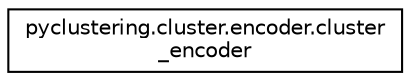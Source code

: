 digraph "Graphical Class Hierarchy"
{
 // INTERACTIVE_SVG=YES
 // LATEX_PDF_SIZE
  edge [fontname="Helvetica",fontsize="10",labelfontname="Helvetica",labelfontsize="10"];
  node [fontname="Helvetica",fontsize="10",shape=record];
  rankdir="LR";
  Node0 [label="pyclustering.cluster.encoder.cluster\l_encoder",height=0.2,width=0.4,color="black", fillcolor="white", style="filled",URL="$d8/d02/classpyclustering_1_1cluster_1_1encoder_1_1cluster__encoder.html",tooltip="Provides service to change clustering result representation."];
}
